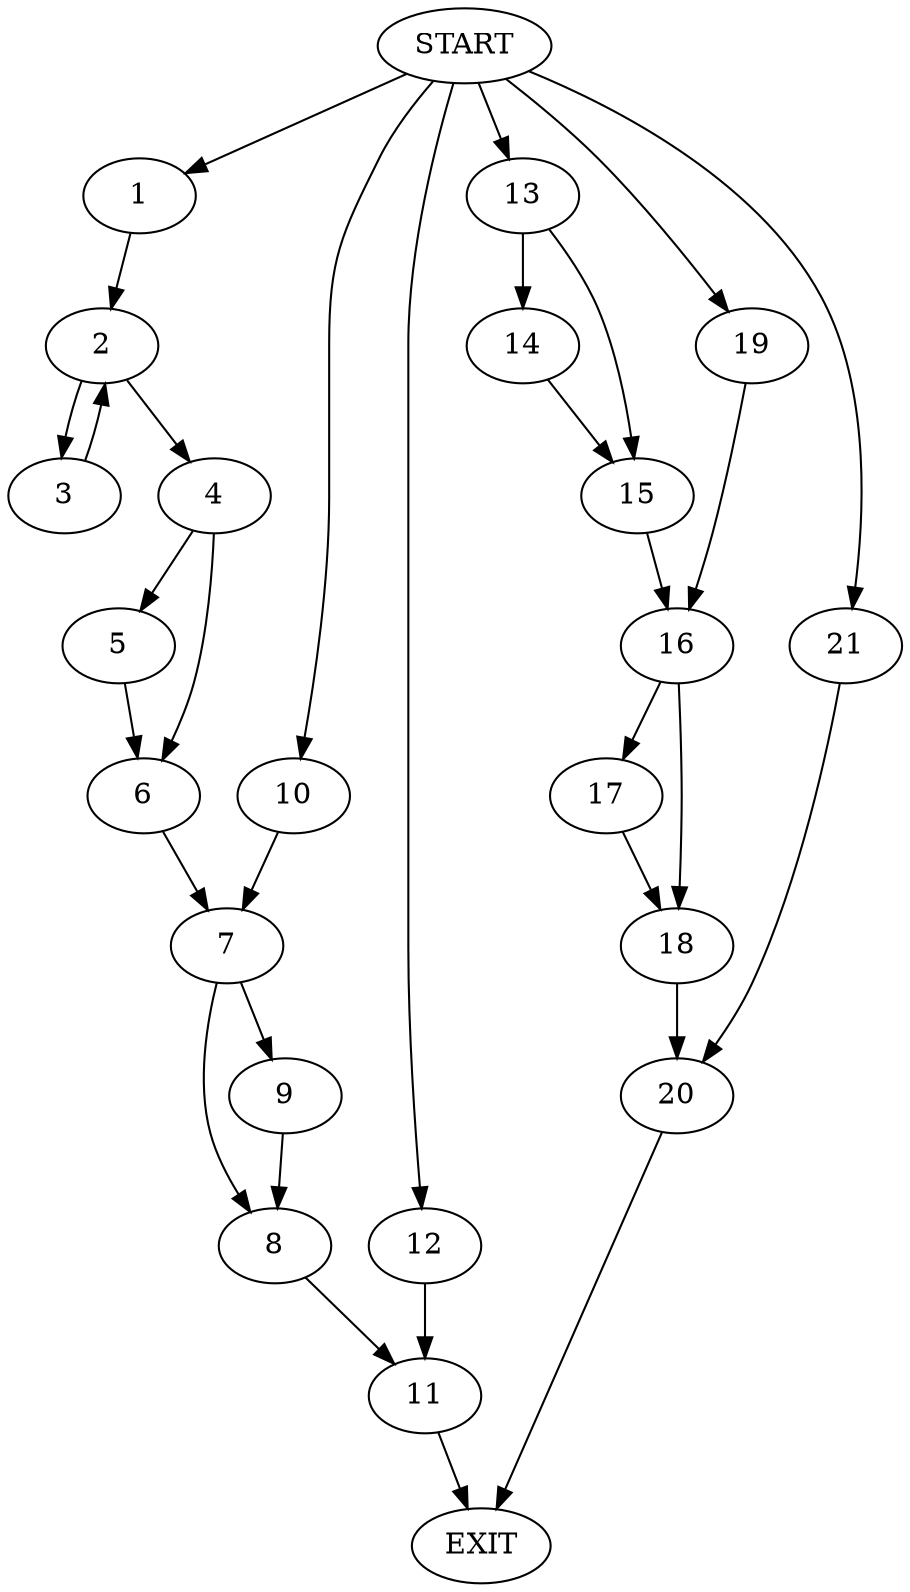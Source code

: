 digraph {
0 [label="START"]
22 [label="EXIT"]
0 -> 1
1 -> 2
2 -> 3
2 -> 4
3 -> 2
4 -> 5
4 -> 6
5 -> 6
6 -> 7
7 -> 8
7 -> 9
0 -> 10
10 -> 7
8 -> 11
9 -> 8
11 -> 22
0 -> 12
12 -> 11
0 -> 13
13 -> 14
13 -> 15
15 -> 16
14 -> 15
16 -> 17
16 -> 18
0 -> 19
19 -> 16
17 -> 18
18 -> 20
20 -> 22
0 -> 21
21 -> 20
}
